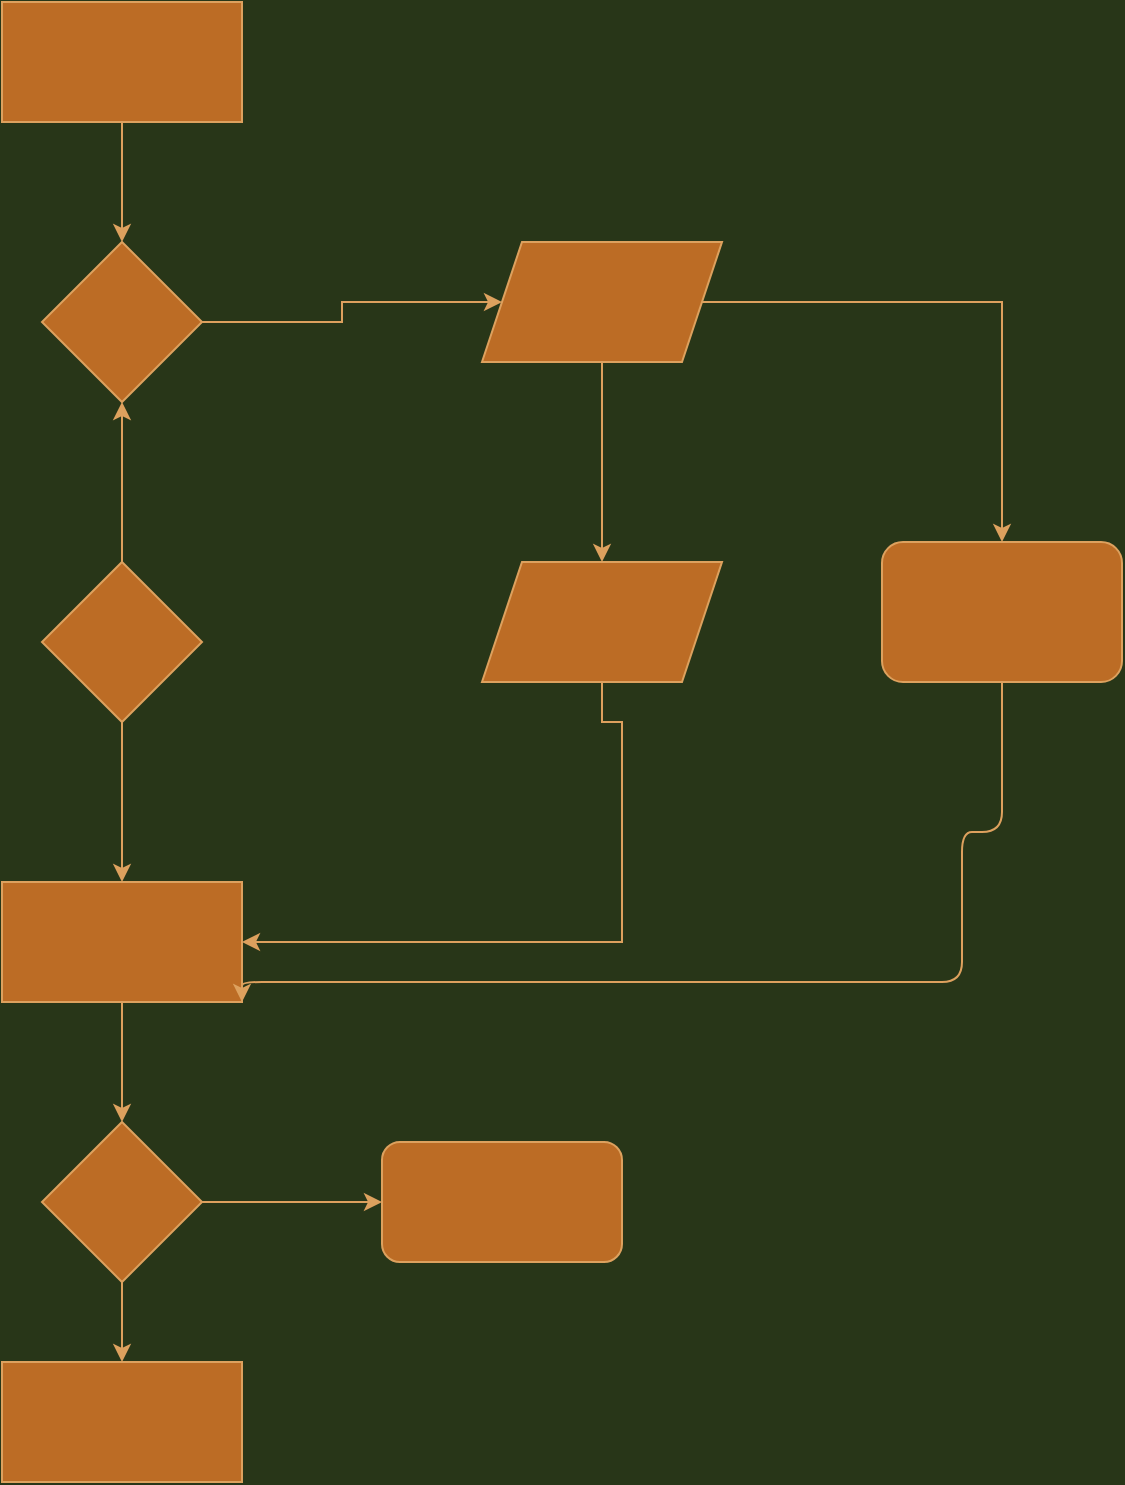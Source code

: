 <mxfile version="15.0.6" type="github">
  <diagram id="0m3XK42-vpMVH0bRoTD8" name="Page-1">
    <mxGraphModel dx="1038" dy="579" grid="1" gridSize="10" guides="1" tooltips="1" connect="1" arrows="1" fold="1" page="1" pageScale="1" pageWidth="850" pageHeight="1100" background="#283618" math="0" shadow="0">
      <root>
        <mxCell id="0" />
        <mxCell id="1" parent="0" />
        <mxCell id="SWJx8y0zfs7e3VOhUoUh-12" value="" style="edgeStyle=orthogonalEdgeStyle;rounded=0;orthogonalLoop=1;jettySize=auto;html=1;labelBackgroundColor=#283618;strokeColor=#DDA15E;fontColor=#FEFAE0;" edge="1" parent="1" source="SWJx8y0zfs7e3VOhUoUh-1" target="SWJx8y0zfs7e3VOhUoUh-3">
          <mxGeometry relative="1" as="geometry" />
        </mxCell>
        <mxCell id="SWJx8y0zfs7e3VOhUoUh-1" value="" style="rounded=0;whiteSpace=wrap;html=1;fillColor=#BC6C25;strokeColor=#DDA15E;fontColor=#FEFAE0;" vertex="1" parent="1">
          <mxGeometry x="100" y="40" width="120" height="60" as="geometry" />
        </mxCell>
        <mxCell id="SWJx8y0zfs7e3VOhUoUh-16" style="edgeStyle=orthogonalEdgeStyle;rounded=0;orthogonalLoop=1;jettySize=auto;html=1;exitX=1;exitY=0.5;exitDx=0;exitDy=0;entryX=0;entryY=0.5;entryDx=0;entryDy=0;labelBackgroundColor=#283618;strokeColor=#DDA15E;fontColor=#FEFAE0;" edge="1" parent="1" source="SWJx8y0zfs7e3VOhUoUh-3" target="SWJx8y0zfs7e3VOhUoUh-13">
          <mxGeometry relative="1" as="geometry" />
        </mxCell>
        <mxCell id="SWJx8y0zfs7e3VOhUoUh-3" value="" style="rhombus;whiteSpace=wrap;html=1;fillColor=#BC6C25;strokeColor=#DDA15E;fontColor=#FEFAE0;" vertex="1" parent="1">
          <mxGeometry x="120" y="160" width="80" height="80" as="geometry" />
        </mxCell>
        <mxCell id="SWJx8y0zfs7e3VOhUoUh-8" value="" style="edgeStyle=orthogonalEdgeStyle;rounded=0;orthogonalLoop=1;jettySize=auto;html=1;labelBackgroundColor=#283618;strokeColor=#DDA15E;fontColor=#FEFAE0;" edge="1" parent="1" source="SWJx8y0zfs7e3VOhUoUh-4" target="SWJx8y0zfs7e3VOhUoUh-3">
          <mxGeometry relative="1" as="geometry" />
        </mxCell>
        <mxCell id="SWJx8y0zfs7e3VOhUoUh-9" value="" style="edgeStyle=orthogonalEdgeStyle;rounded=0;orthogonalLoop=1;jettySize=auto;html=1;labelBackgroundColor=#283618;strokeColor=#DDA15E;fontColor=#FEFAE0;" edge="1" parent="1" source="SWJx8y0zfs7e3VOhUoUh-4" target="SWJx8y0zfs7e3VOhUoUh-5">
          <mxGeometry relative="1" as="geometry" />
        </mxCell>
        <mxCell id="SWJx8y0zfs7e3VOhUoUh-4" value="" style="rhombus;whiteSpace=wrap;html=1;fillColor=#BC6C25;strokeColor=#DDA15E;fontColor=#FEFAE0;" vertex="1" parent="1">
          <mxGeometry x="120" y="320" width="80" height="80" as="geometry" />
        </mxCell>
        <mxCell id="SWJx8y0zfs7e3VOhUoUh-10" value="" style="edgeStyle=orthogonalEdgeStyle;rounded=0;orthogonalLoop=1;jettySize=auto;html=1;labelBackgroundColor=#283618;strokeColor=#DDA15E;fontColor=#FEFAE0;" edge="1" parent="1" source="SWJx8y0zfs7e3VOhUoUh-5" target="SWJx8y0zfs7e3VOhUoUh-6">
          <mxGeometry relative="1" as="geometry" />
        </mxCell>
        <mxCell id="SWJx8y0zfs7e3VOhUoUh-5" value="" style="rounded=0;whiteSpace=wrap;html=1;fillColor=#BC6C25;strokeColor=#DDA15E;fontColor=#FEFAE0;" vertex="1" parent="1">
          <mxGeometry x="100" y="480" width="120" height="60" as="geometry" />
        </mxCell>
        <mxCell id="SWJx8y0zfs7e3VOhUoUh-11" value="" style="edgeStyle=orthogonalEdgeStyle;rounded=0;orthogonalLoop=1;jettySize=auto;html=1;labelBackgroundColor=#283618;strokeColor=#DDA15E;fontColor=#FEFAE0;" edge="1" parent="1" source="SWJx8y0zfs7e3VOhUoUh-6" target="SWJx8y0zfs7e3VOhUoUh-7">
          <mxGeometry relative="1" as="geometry" />
        </mxCell>
        <mxCell id="SWJx8y0zfs7e3VOhUoUh-25" style="edgeStyle=orthogonalEdgeStyle;curved=0;rounded=1;sketch=0;orthogonalLoop=1;jettySize=auto;html=1;exitX=1;exitY=0.5;exitDx=0;exitDy=0;entryX=0;entryY=0.5;entryDx=0;entryDy=0;fontColor=#FEFAE0;strokeColor=#DDA15E;fillColor=#BC6C25;" edge="1" parent="1" source="SWJx8y0zfs7e3VOhUoUh-6" target="SWJx8y0zfs7e3VOhUoUh-24">
          <mxGeometry relative="1" as="geometry" />
        </mxCell>
        <mxCell id="SWJx8y0zfs7e3VOhUoUh-6" value="" style="rhombus;whiteSpace=wrap;html=1;fillColor=#BC6C25;strokeColor=#DDA15E;fontColor=#FEFAE0;" vertex="1" parent="1">
          <mxGeometry x="120" y="600" width="80" height="80" as="geometry" />
        </mxCell>
        <object label="" id="SWJx8y0zfs7e3VOhUoUh-7">
          <mxCell style="rounded=0;whiteSpace=wrap;html=1;fillColor=#BC6C25;strokeColor=#DDA15E;fontColor=#FEFAE0;" vertex="1" parent="1">
            <mxGeometry x="100" y="720" width="120" height="60" as="geometry" />
          </mxCell>
        </object>
        <mxCell id="SWJx8y0zfs7e3VOhUoUh-17" style="edgeStyle=orthogonalEdgeStyle;rounded=0;orthogonalLoop=1;jettySize=auto;html=1;entryX=0.5;entryY=0;entryDx=0;entryDy=0;labelBackgroundColor=#283618;strokeColor=#DDA15E;fontColor=#FEFAE0;" edge="1" parent="1" source="SWJx8y0zfs7e3VOhUoUh-13" target="SWJx8y0zfs7e3VOhUoUh-15">
          <mxGeometry relative="1" as="geometry" />
        </mxCell>
        <mxCell id="SWJx8y0zfs7e3VOhUoUh-18" value="" style="edgeStyle=orthogonalEdgeStyle;rounded=0;orthogonalLoop=1;jettySize=auto;html=1;labelBackgroundColor=#283618;strokeColor=#DDA15E;fontColor=#FEFAE0;" edge="1" parent="1" source="SWJx8y0zfs7e3VOhUoUh-13" target="SWJx8y0zfs7e3VOhUoUh-14">
          <mxGeometry relative="1" as="geometry" />
        </mxCell>
        <mxCell id="SWJx8y0zfs7e3VOhUoUh-13" value="" style="shape=parallelogram;perimeter=parallelogramPerimeter;whiteSpace=wrap;html=1;fixedSize=1;fillColor=#BC6C25;strokeColor=#DDA15E;fontColor=#FEFAE0;" vertex="1" parent="1">
          <mxGeometry x="340" y="160" width="120" height="60" as="geometry" />
        </mxCell>
        <mxCell id="SWJx8y0zfs7e3VOhUoUh-19" style="edgeStyle=orthogonalEdgeStyle;rounded=0;orthogonalLoop=1;jettySize=auto;html=1;entryX=1;entryY=0.5;entryDx=0;entryDy=0;labelBackgroundColor=#283618;strokeColor=#DDA15E;fontColor=#FEFAE0;" edge="1" parent="1" source="SWJx8y0zfs7e3VOhUoUh-14" target="SWJx8y0zfs7e3VOhUoUh-5">
          <mxGeometry relative="1" as="geometry">
            <mxPoint x="230" y="510" as="targetPoint" />
            <Array as="points">
              <mxPoint x="400" y="400" />
              <mxPoint x="410" y="400" />
              <mxPoint x="410" y="510" />
            </Array>
          </mxGeometry>
        </mxCell>
        <mxCell id="SWJx8y0zfs7e3VOhUoUh-14" value="" style="shape=parallelogram;perimeter=parallelogramPerimeter;whiteSpace=wrap;html=1;fixedSize=1;fillColor=#BC6C25;strokeColor=#DDA15E;fontColor=#FEFAE0;" vertex="1" parent="1">
          <mxGeometry x="340" y="320" width="120" height="60" as="geometry" />
        </mxCell>
        <mxCell id="SWJx8y0zfs7e3VOhUoUh-23" style="edgeStyle=orthogonalEdgeStyle;curved=0;rounded=1;sketch=0;orthogonalLoop=1;jettySize=auto;html=1;fontColor=#FEFAE0;strokeColor=#DDA15E;fillColor=#BC6C25;" edge="1" parent="1" source="SWJx8y0zfs7e3VOhUoUh-15">
          <mxGeometry relative="1" as="geometry">
            <mxPoint x="220" y="540" as="targetPoint" />
            <Array as="points">
              <mxPoint x="600" y="455" />
              <mxPoint x="580" y="455" />
              <mxPoint x="580" y="530" />
            </Array>
          </mxGeometry>
        </mxCell>
        <mxCell id="SWJx8y0zfs7e3VOhUoUh-15" value="" style="rounded=1;whiteSpace=wrap;html=1;fillColor=#BC6C25;strokeColor=#DDA15E;fontColor=#FEFAE0;" vertex="1" parent="1">
          <mxGeometry x="540" y="310" width="120" height="70" as="geometry" />
        </mxCell>
        <mxCell id="SWJx8y0zfs7e3VOhUoUh-24" value="" style="rounded=1;whiteSpace=wrap;html=1;sketch=0;fontColor=#FEFAE0;strokeColor=#DDA15E;fillColor=#BC6C25;" vertex="1" parent="1">
          <mxGeometry x="290" y="610" width="120" height="60" as="geometry" />
        </mxCell>
      </root>
    </mxGraphModel>
  </diagram>
</mxfile>
